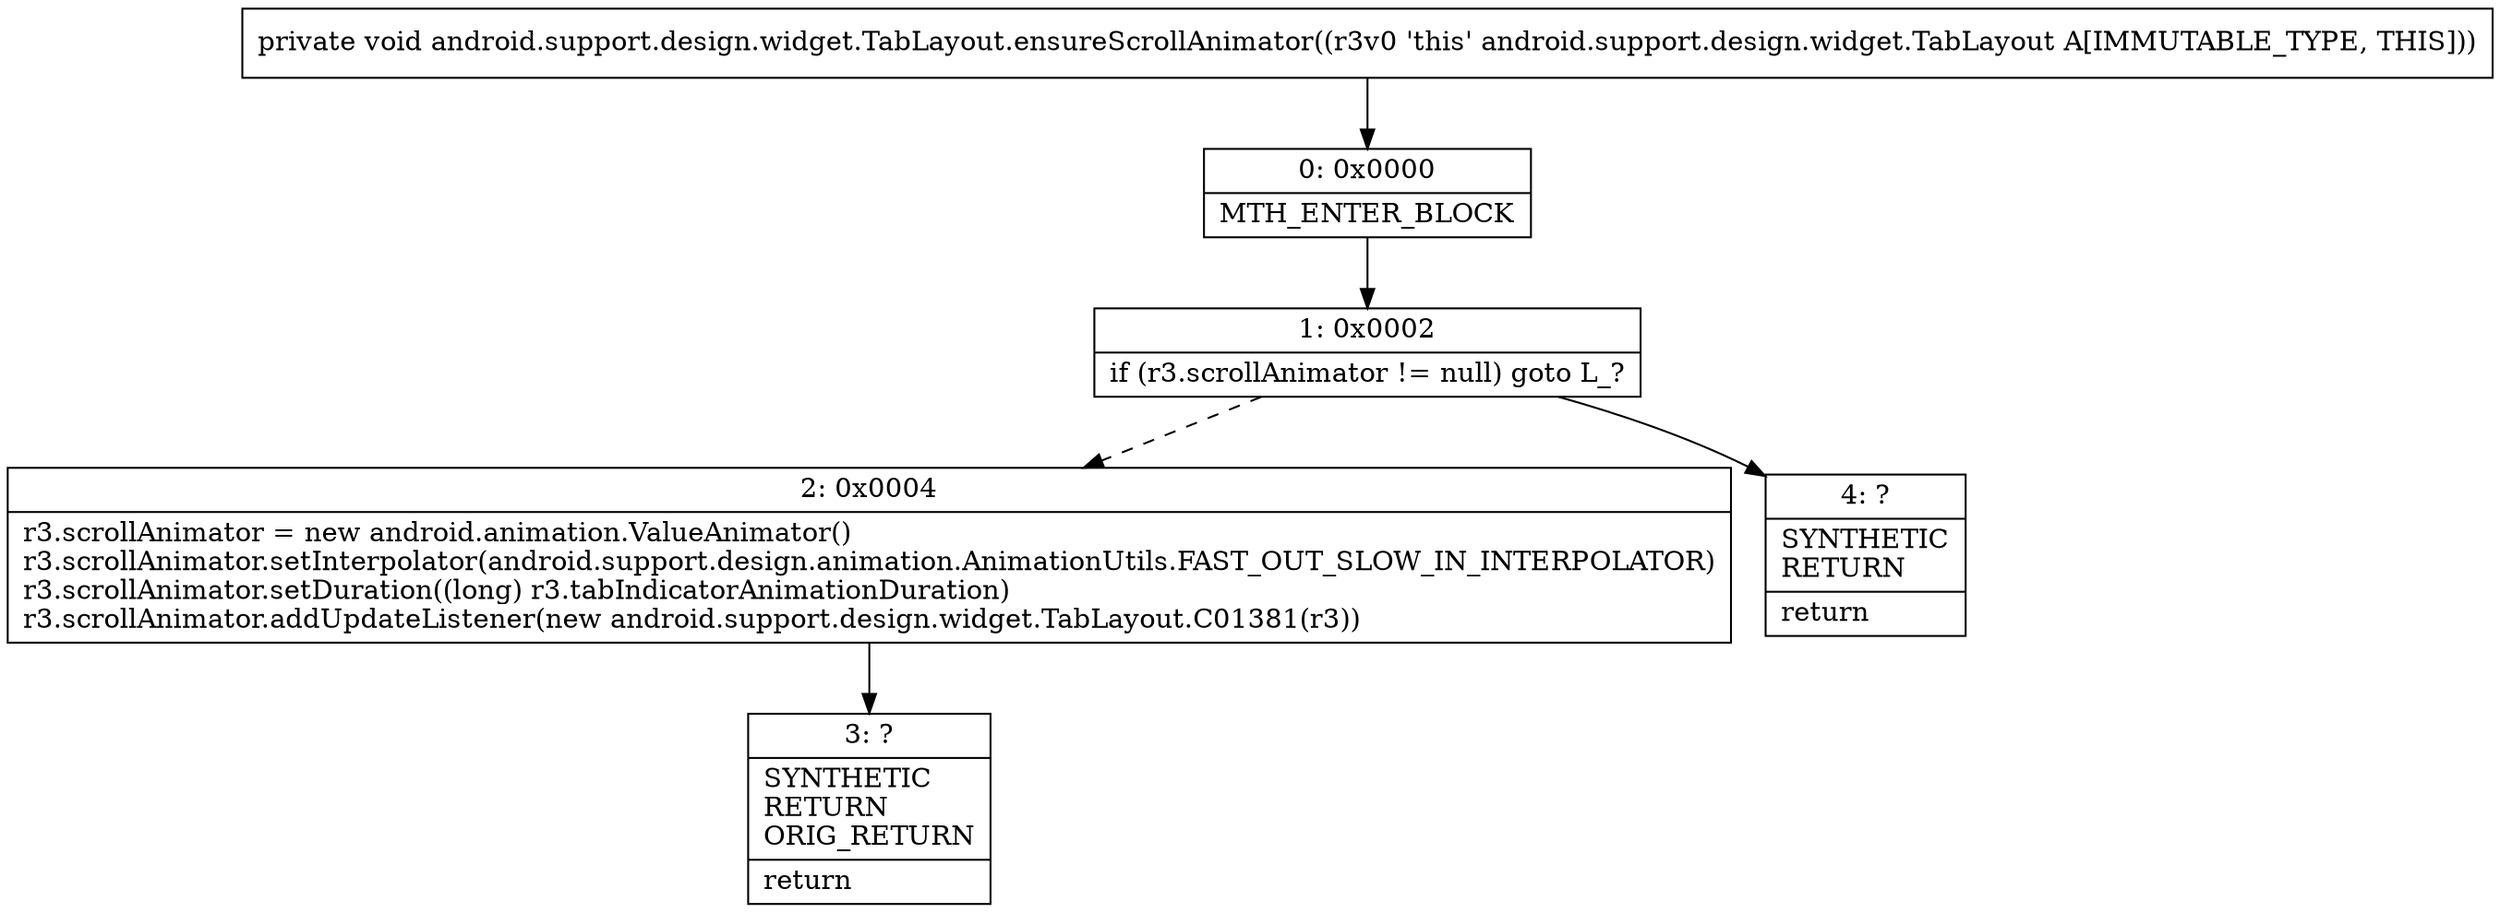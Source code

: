 digraph "CFG forandroid.support.design.widget.TabLayout.ensureScrollAnimator()V" {
Node_0 [shape=record,label="{0\:\ 0x0000|MTH_ENTER_BLOCK\l}"];
Node_1 [shape=record,label="{1\:\ 0x0002|if (r3.scrollAnimator != null) goto L_?\l}"];
Node_2 [shape=record,label="{2\:\ 0x0004|r3.scrollAnimator = new android.animation.ValueAnimator()\lr3.scrollAnimator.setInterpolator(android.support.design.animation.AnimationUtils.FAST_OUT_SLOW_IN_INTERPOLATOR)\lr3.scrollAnimator.setDuration((long) r3.tabIndicatorAnimationDuration)\lr3.scrollAnimator.addUpdateListener(new android.support.design.widget.TabLayout.C01381(r3))\l}"];
Node_3 [shape=record,label="{3\:\ ?|SYNTHETIC\lRETURN\lORIG_RETURN\l|return\l}"];
Node_4 [shape=record,label="{4\:\ ?|SYNTHETIC\lRETURN\l|return\l}"];
MethodNode[shape=record,label="{private void android.support.design.widget.TabLayout.ensureScrollAnimator((r3v0 'this' android.support.design.widget.TabLayout A[IMMUTABLE_TYPE, THIS])) }"];
MethodNode -> Node_0;
Node_0 -> Node_1;
Node_1 -> Node_2[style=dashed];
Node_1 -> Node_4;
Node_2 -> Node_3;
}

